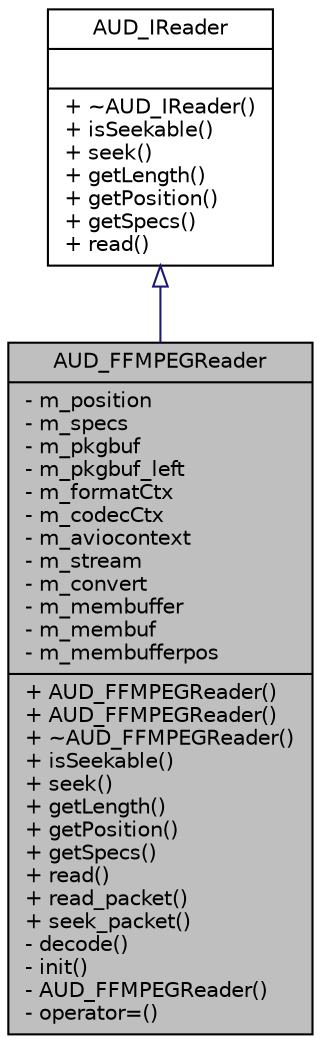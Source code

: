 digraph G
{
  edge [fontname="Helvetica",fontsize="10",labelfontname="Helvetica",labelfontsize="10"];
  node [fontname="Helvetica",fontsize="10",shape=record];
  Node1 [label="{AUD_FFMPEGReader\n|- m_position\l- m_specs\l- m_pkgbuf\l- m_pkgbuf_left\l- m_formatCtx\l- m_codecCtx\l- m_aviocontext\l- m_stream\l- m_convert\l- m_membuffer\l- m_membuf\l- m_membufferpos\l|+ AUD_FFMPEGReader()\l+ AUD_FFMPEGReader()\l+ ~AUD_FFMPEGReader()\l+ isSeekable()\l+ seek()\l+ getLength()\l+ getPosition()\l+ getSpecs()\l+ read()\l+ read_packet()\l+ seek_packet()\l- decode()\l- init()\l- AUD_FFMPEGReader()\l- operator=()\l}",height=0.2,width=0.4,color="black", fillcolor="grey75", style="filled" fontcolor="black"];
  Node2 -> Node1 [dir=back,color="midnightblue",fontsize="10",style="solid",arrowtail="empty",fontname="Helvetica"];
  Node2 [label="{AUD_IReader\n||+ ~AUD_IReader()\l+ isSeekable()\l+ seek()\l+ getLength()\l+ getPosition()\l+ getSpecs()\l+ read()\l}",height=0.2,width=0.4,color="black", fillcolor="white", style="filled",URL="$db/d2b/classAUD__IReader.html"];
}
